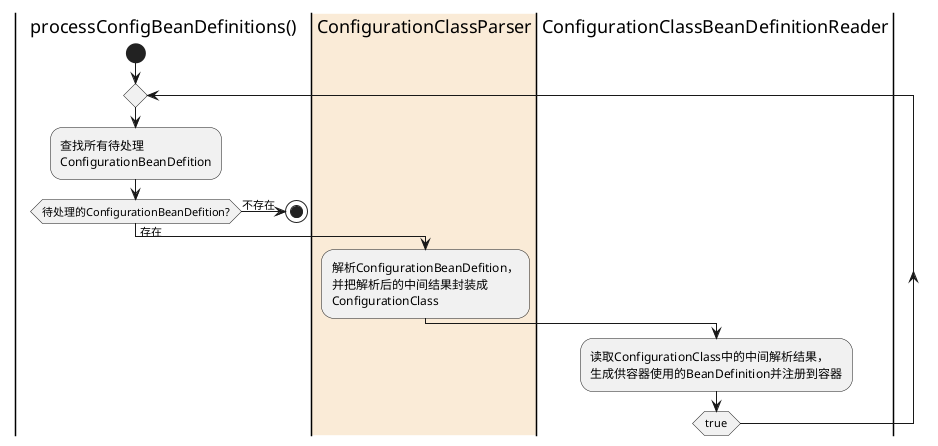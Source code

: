 
'plantuml有bug,生成的效果不理想，只能再对其做后处理了

@startuml
|processConfigBeanDefinitions()|
start

repeat
:查找所有待处理
ConfigurationBeanDefition;

if (待处理的ConfigurationBeanDefition?) then (不存在)

stop

else (存在)
|#AntiqueWhite|ConfigurationClassParser|
:解析ConfigurationBeanDefition，
并把解析后的中间结果封装成
ConfigurationClass;

|ConfigurationClassBeanDefinitionReader|
:读取ConfigurationClass中的中间解析结果，
生成供容器使用的BeanDefinition并注册到容器;
endif


repeat while (true)



@enduml